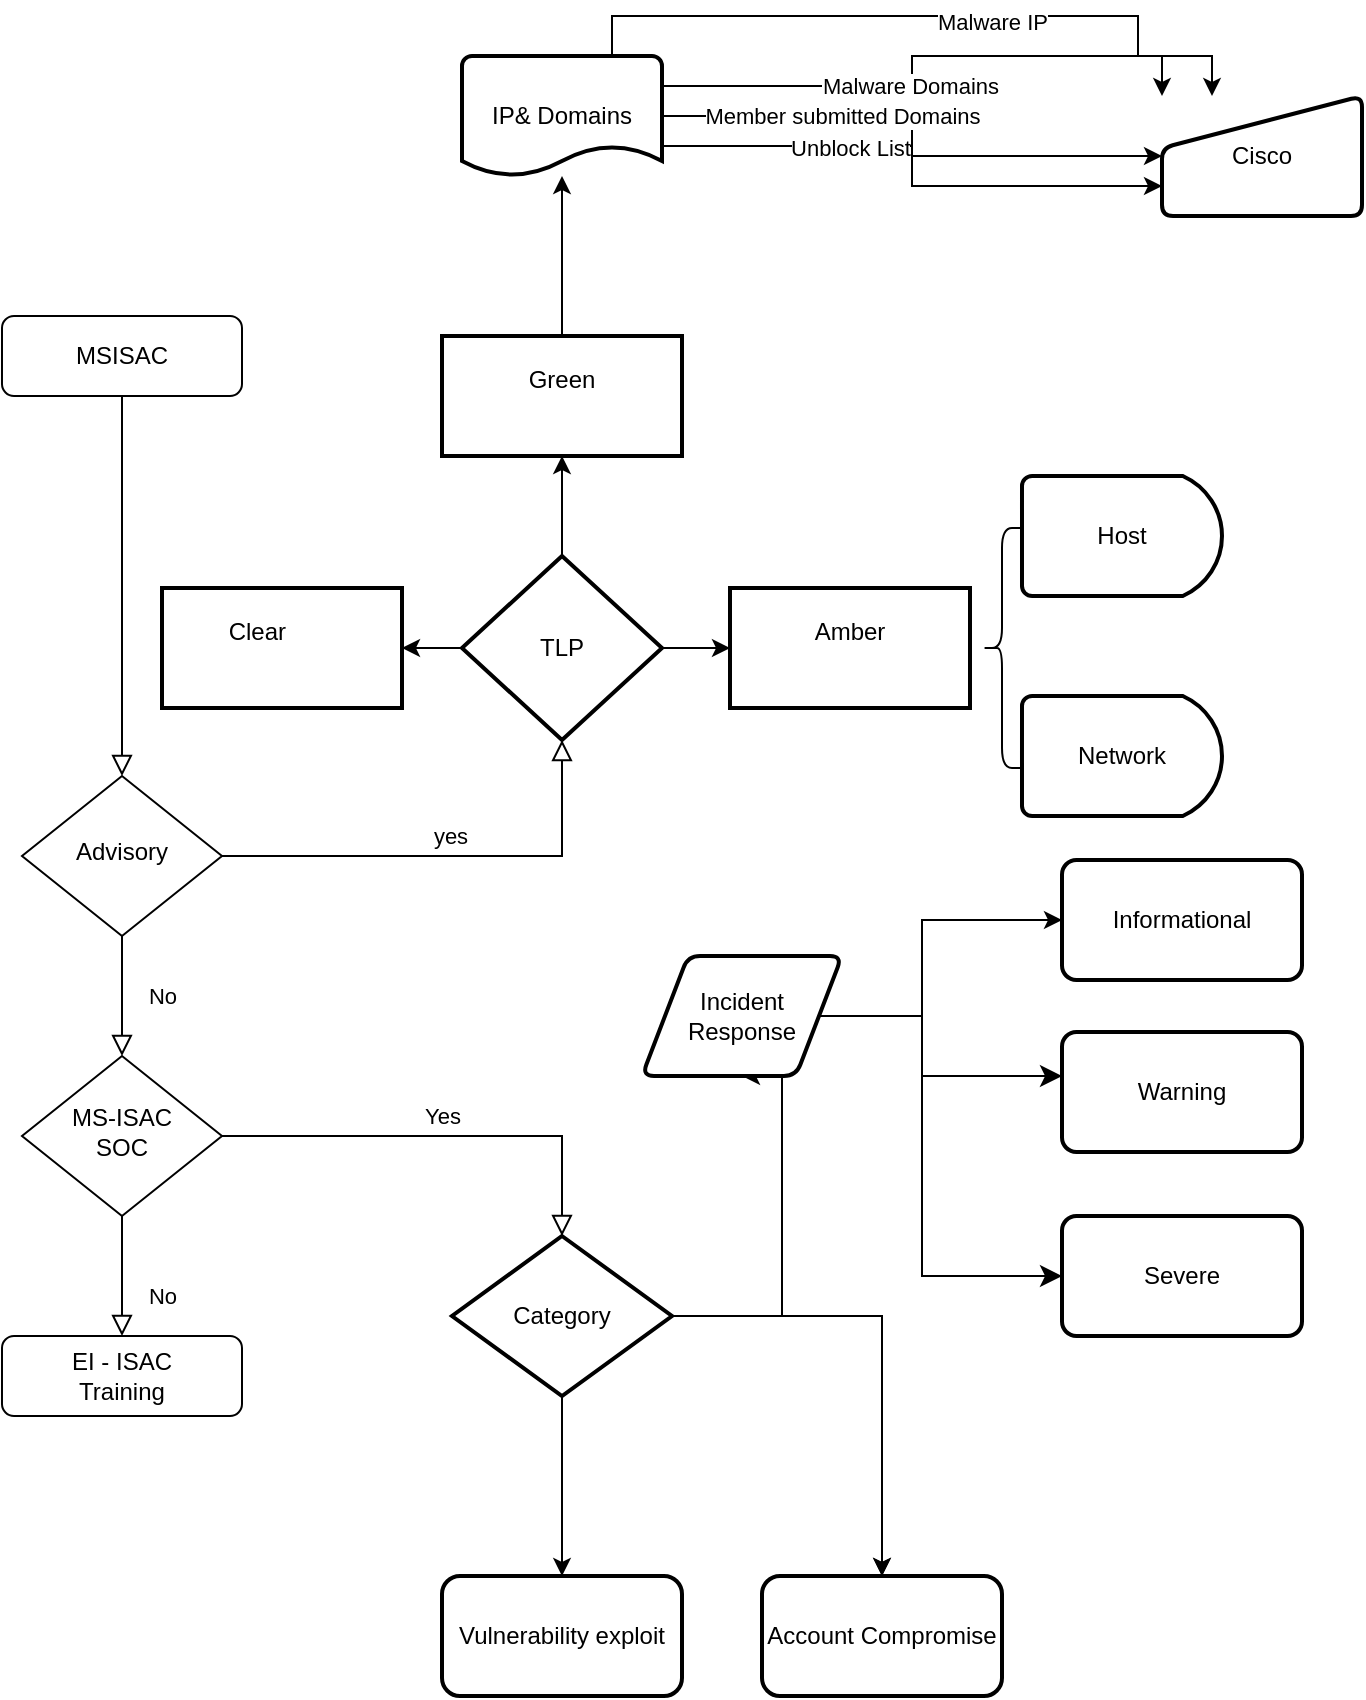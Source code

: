<mxfile version="21.6.5" type="github">
  <diagram id="C5RBs43oDa-KdzZeNtuy" name="Page-1">
    <mxGraphModel dx="1434" dy="1943" grid="1" gridSize="10" guides="1" tooltips="1" connect="1" arrows="1" fold="1" page="1" pageScale="1" pageWidth="827" pageHeight="1169" math="0" shadow="0">
      <root>
        <mxCell id="WIyWlLk6GJQsqaUBKTNV-0" />
        <mxCell id="WIyWlLk6GJQsqaUBKTNV-1" parent="WIyWlLk6GJQsqaUBKTNV-0" />
        <mxCell id="WIyWlLk6GJQsqaUBKTNV-2" value="" style="rounded=0;html=1;jettySize=auto;orthogonalLoop=1;fontSize=11;endArrow=block;endFill=0;endSize=8;strokeWidth=1;shadow=0;labelBackgroundColor=none;edgeStyle=orthogonalEdgeStyle;" parent="WIyWlLk6GJQsqaUBKTNV-1" source="WIyWlLk6GJQsqaUBKTNV-3" target="WIyWlLk6GJQsqaUBKTNV-6" edge="1">
          <mxGeometry relative="1" as="geometry" />
        </mxCell>
        <mxCell id="WIyWlLk6GJQsqaUBKTNV-3" value="MSISAC " style="rounded=1;whiteSpace=wrap;html=1;fontSize=12;glass=0;strokeWidth=1;shadow=0;" parent="WIyWlLk6GJQsqaUBKTNV-1" vertex="1">
          <mxGeometry x="50" y="-80" width="120" height="40" as="geometry" />
        </mxCell>
        <mxCell id="WIyWlLk6GJQsqaUBKTNV-4" value="No" style="rounded=0;html=1;jettySize=auto;orthogonalLoop=1;fontSize=11;endArrow=block;endFill=0;endSize=8;strokeWidth=1;shadow=0;labelBackgroundColor=none;edgeStyle=orthogonalEdgeStyle;" parent="WIyWlLk6GJQsqaUBKTNV-1" source="WIyWlLk6GJQsqaUBKTNV-6" target="WIyWlLk6GJQsqaUBKTNV-10" edge="1">
          <mxGeometry y="20" relative="1" as="geometry">
            <mxPoint as="offset" />
          </mxGeometry>
        </mxCell>
        <mxCell id="WIyWlLk6GJQsqaUBKTNV-5" value="yes" style="edgeStyle=orthogonalEdgeStyle;rounded=0;html=1;jettySize=auto;orthogonalLoop=1;fontSize=11;endArrow=block;endFill=0;endSize=8;strokeWidth=1;shadow=0;labelBackgroundColor=none;" parent="WIyWlLk6GJQsqaUBKTNV-1" source="WIyWlLk6GJQsqaUBKTNV-6" target="WIyWlLk6GJQsqaUBKTNV-7" edge="1">
          <mxGeometry y="10" relative="1" as="geometry">
            <mxPoint as="offset" />
          </mxGeometry>
        </mxCell>
        <mxCell id="WIyWlLk6GJQsqaUBKTNV-6" value="Advisory " style="rhombus;whiteSpace=wrap;html=1;shadow=0;fontFamily=Helvetica;fontSize=12;align=center;strokeWidth=1;spacing=6;spacingTop=-4;" parent="WIyWlLk6GJQsqaUBKTNV-1" vertex="1">
          <mxGeometry x="60" y="150" width="100" height="80" as="geometry" />
        </mxCell>
        <mxCell id="SXRWceZyZXSWCd43gUxl-40" value="" style="edgeStyle=orthogonalEdgeStyle;rounded=0;orthogonalLoop=1;jettySize=auto;html=1;" parent="WIyWlLk6GJQsqaUBKTNV-1" source="WIyWlLk6GJQsqaUBKTNV-7" target="SXRWceZyZXSWCd43gUxl-9" edge="1">
          <mxGeometry relative="1" as="geometry" />
        </mxCell>
        <mxCell id="SXRWceZyZXSWCd43gUxl-41" value="" style="edgeStyle=orthogonalEdgeStyle;rounded=0;orthogonalLoop=1;jettySize=auto;html=1;" parent="WIyWlLk6GJQsqaUBKTNV-1" source="WIyWlLk6GJQsqaUBKTNV-7" target="SXRWceZyZXSWCd43gUxl-11" edge="1">
          <mxGeometry relative="1" as="geometry" />
        </mxCell>
        <mxCell id="SXRWceZyZXSWCd43gUxl-42" value="" style="edgeStyle=orthogonalEdgeStyle;rounded=0;orthogonalLoop=1;jettySize=auto;html=1;" parent="WIyWlLk6GJQsqaUBKTNV-1" source="WIyWlLk6GJQsqaUBKTNV-7" target="SXRWceZyZXSWCd43gUxl-13" edge="1">
          <mxGeometry relative="1" as="geometry" />
        </mxCell>
        <mxCell id="WIyWlLk6GJQsqaUBKTNV-7" value="TLP " style="rounded=1;whiteSpace=wrap;html=1;fontSize=12;glass=0;strokeWidth=2;shadow=0;shape=mxgraph.flowchart.decision;" parent="WIyWlLk6GJQsqaUBKTNV-1" vertex="1">
          <mxGeometry x="280" y="40" width="100" height="92" as="geometry" />
        </mxCell>
        <mxCell id="WIyWlLk6GJQsqaUBKTNV-8" value="No" style="rounded=0;html=1;jettySize=auto;orthogonalLoop=1;fontSize=11;endArrow=block;endFill=0;endSize=8;strokeWidth=1;shadow=0;labelBackgroundColor=none;edgeStyle=orthogonalEdgeStyle;" parent="WIyWlLk6GJQsqaUBKTNV-1" source="WIyWlLk6GJQsqaUBKTNV-10" target="WIyWlLk6GJQsqaUBKTNV-11" edge="1">
          <mxGeometry x="0.333" y="20" relative="1" as="geometry">
            <mxPoint as="offset" />
          </mxGeometry>
        </mxCell>
        <mxCell id="WIyWlLk6GJQsqaUBKTNV-9" value="Yes" style="edgeStyle=orthogonalEdgeStyle;rounded=0;html=1;jettySize=auto;orthogonalLoop=1;fontSize=11;endArrow=block;endFill=0;endSize=8;strokeWidth=1;shadow=0;labelBackgroundColor=none;" parent="WIyWlLk6GJQsqaUBKTNV-1" source="WIyWlLk6GJQsqaUBKTNV-10" target="WIyWlLk6GJQsqaUBKTNV-12" edge="1">
          <mxGeometry y="10" relative="1" as="geometry">
            <mxPoint as="offset" />
          </mxGeometry>
        </mxCell>
        <mxCell id="WIyWlLk6GJQsqaUBKTNV-10" value="&lt;div&gt;MS-ISAC &lt;br&gt;&lt;/div&gt;&lt;div&gt;SOC &lt;br&gt;&lt;/div&gt;" style="rhombus;whiteSpace=wrap;html=1;shadow=0;fontFamily=Helvetica;fontSize=12;align=center;strokeWidth=1;spacing=6;spacingTop=-4;" parent="WIyWlLk6GJQsqaUBKTNV-1" vertex="1">
          <mxGeometry x="60" y="290" width="100" height="80" as="geometry" />
        </mxCell>
        <mxCell id="WIyWlLk6GJQsqaUBKTNV-11" value="&lt;div&gt;EI - ISAC &lt;br&gt;&lt;/div&gt;&lt;div&gt;Training &lt;br&gt;&lt;/div&gt;" style="rounded=1;whiteSpace=wrap;html=1;fontSize=12;glass=0;strokeWidth=1;shadow=0;" parent="WIyWlLk6GJQsqaUBKTNV-1" vertex="1">
          <mxGeometry x="50" y="430" width="120" height="40" as="geometry" />
        </mxCell>
        <mxCell id="SXRWceZyZXSWCd43gUxl-17" value="" style="edgeStyle=orthogonalEdgeStyle;rounded=0;orthogonalLoop=1;jettySize=auto;html=1;" parent="WIyWlLk6GJQsqaUBKTNV-1" source="WIyWlLk6GJQsqaUBKTNV-12" target="SXRWceZyZXSWCd43gUxl-16" edge="1">
          <mxGeometry relative="1" as="geometry" />
        </mxCell>
        <mxCell id="SXRWceZyZXSWCd43gUxl-19" value="" style="edgeStyle=orthogonalEdgeStyle;rounded=0;orthogonalLoop=1;jettySize=auto;html=1;" parent="WIyWlLk6GJQsqaUBKTNV-1" source="WIyWlLk6GJQsqaUBKTNV-12" target="SXRWceZyZXSWCd43gUxl-18" edge="1">
          <mxGeometry relative="1" as="geometry" />
        </mxCell>
        <mxCell id="SXRWceZyZXSWCd43gUxl-21" value="" style="edgeStyle=orthogonalEdgeStyle;rounded=0;orthogonalLoop=1;jettySize=auto;html=1;" parent="WIyWlLk6GJQsqaUBKTNV-1" source="WIyWlLk6GJQsqaUBKTNV-12" target="SXRWceZyZXSWCd43gUxl-16" edge="1">
          <mxGeometry relative="1" as="geometry" />
        </mxCell>
        <mxCell id="SXRWceZyZXSWCd43gUxl-22" style="edgeStyle=orthogonalEdgeStyle;rounded=0;orthogonalLoop=1;jettySize=auto;html=1;exitX=1;exitY=0.5;exitDx=0;exitDy=0;exitPerimeter=0;entryX=0.5;entryY=1;entryDx=0;entryDy=0;" parent="WIyWlLk6GJQsqaUBKTNV-1" source="WIyWlLk6GJQsqaUBKTNV-12" target="SXRWceZyZXSWCd43gUxl-23" edge="1">
          <mxGeometry relative="1" as="geometry">
            <mxPoint x="420" y="330" as="targetPoint" />
            <Array as="points">
              <mxPoint x="440" y="420" />
              <mxPoint x="440" y="300" />
            </Array>
          </mxGeometry>
        </mxCell>
        <mxCell id="WIyWlLk6GJQsqaUBKTNV-12" value="Category" style="rounded=1;whiteSpace=wrap;html=1;fontSize=12;glass=0;strokeWidth=2;shadow=0;shape=mxgraph.flowchart.decision;" parent="WIyWlLk6GJQsqaUBKTNV-1" vertex="1">
          <mxGeometry x="275" y="380" width="110" height="80" as="geometry" />
        </mxCell>
        <mxCell id="SXRWceZyZXSWCd43gUxl-9" value="Clear &lt;span style=&quot;white-space: pre;&quot;&gt;&#x9;&lt;/span&gt;" style="whiteSpace=wrap;html=1;verticalAlign=top;strokeWidth=2;labelBackgroundColor=default;spacingTop=8;" parent="WIyWlLk6GJQsqaUBKTNV-1" vertex="1">
          <mxGeometry x="130" y="56" width="120" height="60" as="geometry" />
        </mxCell>
        <mxCell id="XPrcIIM_zlbopIxsgHZ1-1" value="" style="edgeStyle=orthogonalEdgeStyle;rounded=0;orthogonalLoop=1;jettySize=auto;html=1;" edge="1" parent="WIyWlLk6GJQsqaUBKTNV-1" source="SXRWceZyZXSWCd43gUxl-11" target="XPrcIIM_zlbopIxsgHZ1-0">
          <mxGeometry relative="1" as="geometry" />
        </mxCell>
        <mxCell id="SXRWceZyZXSWCd43gUxl-11" value="Green" style="whiteSpace=wrap;html=1;verticalAlign=top;strokeWidth=2;labelBackgroundColor=default;spacingTop=8;" parent="WIyWlLk6GJQsqaUBKTNV-1" vertex="1">
          <mxGeometry x="270" y="-70" width="120" height="60" as="geometry" />
        </mxCell>
        <mxCell id="SXRWceZyZXSWCd43gUxl-13" value="Amber " style="whiteSpace=wrap;html=1;verticalAlign=top;strokeWidth=2;labelBackgroundColor=default;spacingTop=8;" parent="WIyWlLk6GJQsqaUBKTNV-1" vertex="1">
          <mxGeometry x="414" y="56" width="120" height="60" as="geometry" />
        </mxCell>
        <mxCell id="SXRWceZyZXSWCd43gUxl-16" value="Account Compromise " style="whiteSpace=wrap;html=1;rounded=1;glass=0;strokeWidth=2;shadow=0;" parent="WIyWlLk6GJQsqaUBKTNV-1" vertex="1">
          <mxGeometry x="430" y="550" width="120" height="60" as="geometry" />
        </mxCell>
        <mxCell id="SXRWceZyZXSWCd43gUxl-18" value="Vulnerability exploit " style="whiteSpace=wrap;html=1;rounded=1;glass=0;strokeWidth=2;shadow=0;" parent="WIyWlLk6GJQsqaUBKTNV-1" vertex="1">
          <mxGeometry x="270" y="550" width="120" height="60" as="geometry" />
        </mxCell>
        <mxCell id="SXRWceZyZXSWCd43gUxl-32" value="" style="edgeStyle=orthogonalEdgeStyle;rounded=0;orthogonalLoop=1;jettySize=auto;html=1;" parent="WIyWlLk6GJQsqaUBKTNV-1" source="SXRWceZyZXSWCd43gUxl-23" target="SXRWceZyZXSWCd43gUxl-31" edge="1">
          <mxGeometry relative="1" as="geometry">
            <Array as="points">
              <mxPoint x="510" y="270" />
              <mxPoint x="510" y="222" />
            </Array>
          </mxGeometry>
        </mxCell>
        <mxCell id="SXRWceZyZXSWCd43gUxl-23" value="Incident Response " style="shape=parallelogram;html=1;strokeWidth=2;perimeter=parallelogramPerimeter;whiteSpace=wrap;rounded=1;arcSize=12;size=0.23;" parent="WIyWlLk6GJQsqaUBKTNV-1" vertex="1">
          <mxGeometry x="370" y="240" width="100" height="60" as="geometry" />
        </mxCell>
        <mxCell id="SXRWceZyZXSWCd43gUxl-31" value="Informational " style="whiteSpace=wrap;html=1;strokeWidth=2;rounded=1;arcSize=12;" parent="WIyWlLk6GJQsqaUBKTNV-1" vertex="1">
          <mxGeometry x="580" y="192" width="120" height="60" as="geometry" />
        </mxCell>
        <mxCell id="SXRWceZyZXSWCd43gUxl-35" value="" style="edgeStyle=elbowEdgeStyle;elbow=horizontal;endArrow=classic;html=1;curved=0;rounded=0;endSize=8;startSize=8;" parent="WIyWlLk6GJQsqaUBKTNV-1" edge="1">
          <mxGeometry width="50" height="50" relative="1" as="geometry">
            <mxPoint x="510" y="270" as="sourcePoint" />
            <mxPoint x="580" y="300" as="targetPoint" />
            <Array as="points">
              <mxPoint x="510" y="290" />
            </Array>
          </mxGeometry>
        </mxCell>
        <mxCell id="SXRWceZyZXSWCd43gUxl-36" value="Warning " style="whiteSpace=wrap;html=1;strokeWidth=2;rounded=1;arcSize=12;" parent="WIyWlLk6GJQsqaUBKTNV-1" vertex="1">
          <mxGeometry x="580" y="278" width="120" height="60" as="geometry" />
        </mxCell>
        <mxCell id="SXRWceZyZXSWCd43gUxl-37" value="Severe" style="whiteSpace=wrap;html=1;strokeWidth=2;rounded=1;arcSize=12;" parent="WIyWlLk6GJQsqaUBKTNV-1" vertex="1">
          <mxGeometry x="580" y="370" width="120" height="60" as="geometry" />
        </mxCell>
        <mxCell id="SXRWceZyZXSWCd43gUxl-38" value="" style="edgeStyle=elbowEdgeStyle;elbow=horizontal;endArrow=classic;html=1;curved=0;rounded=0;endSize=8;startSize=8;entryX=0;entryY=0.5;entryDx=0;entryDy=0;" parent="WIyWlLk6GJQsqaUBKTNV-1" target="SXRWceZyZXSWCd43gUxl-37" edge="1">
          <mxGeometry width="50" height="50" relative="1" as="geometry">
            <mxPoint x="510" y="270" as="sourcePoint" />
            <mxPoint x="560" y="380" as="targetPoint" />
            <Array as="points">
              <mxPoint x="510" y="330" />
            </Array>
          </mxGeometry>
        </mxCell>
        <mxCell id="XPrcIIM_zlbopIxsgHZ1-2" style="edgeStyle=orthogonalEdgeStyle;rounded=0;orthogonalLoop=1;jettySize=auto;html=1;exitX=0.75;exitY=0;exitDx=0;exitDy=0;exitPerimeter=0;entryX=0.25;entryY=0;entryDx=0;entryDy=0;" edge="1" parent="WIyWlLk6GJQsqaUBKTNV-1" source="XPrcIIM_zlbopIxsgHZ1-0" target="XPrcIIM_zlbopIxsgHZ1-14">
          <mxGeometry relative="1" as="geometry">
            <mxPoint x="618" y="-208.02" as="targetPoint" />
            <Array as="points">
              <mxPoint x="355" y="-230" />
              <mxPoint x="618" y="-230" />
              <mxPoint x="618" y="-210" />
            </Array>
          </mxGeometry>
        </mxCell>
        <mxCell id="XPrcIIM_zlbopIxsgHZ1-3" value="Malware IP " style="edgeLabel;html=1;align=center;verticalAlign=middle;resizable=0;points=[];" vertex="1" connectable="0" parent="XPrcIIM_zlbopIxsgHZ1-2">
          <mxGeometry x="0.165" y="-3" relative="1" as="geometry">
            <mxPoint as="offset" />
          </mxGeometry>
        </mxCell>
        <mxCell id="XPrcIIM_zlbopIxsgHZ1-4" style="edgeStyle=orthogonalEdgeStyle;rounded=0;orthogonalLoop=1;jettySize=auto;html=1;exitX=1;exitY=0.25;exitDx=0;exitDy=0;exitPerimeter=0;entryX=0;entryY=0;entryDx=0;entryDy=0;" edge="1" parent="WIyWlLk6GJQsqaUBKTNV-1" source="XPrcIIM_zlbopIxsgHZ1-0" target="XPrcIIM_zlbopIxsgHZ1-14">
          <mxGeometry relative="1" as="geometry">
            <mxPoint x="600.63" y="-191.811" as="targetPoint" />
          </mxGeometry>
        </mxCell>
        <mxCell id="XPrcIIM_zlbopIxsgHZ1-7" value="Malware Domains" style="edgeLabel;html=1;align=center;verticalAlign=middle;resizable=0;points=[];" vertex="1" connectable="0" parent="XPrcIIM_zlbopIxsgHZ1-4">
          <mxGeometry x="-0.131" relative="1" as="geometry">
            <mxPoint as="offset" />
          </mxGeometry>
        </mxCell>
        <mxCell id="XPrcIIM_zlbopIxsgHZ1-5" style="edgeStyle=orthogonalEdgeStyle;rounded=0;orthogonalLoop=1;jettySize=auto;html=1;exitX=1;exitY=0.5;exitDx=0;exitDy=0;exitPerimeter=0;entryX=0;entryY=0.5;entryDx=0;entryDy=0;" edge="1" parent="WIyWlLk6GJQsqaUBKTNV-1" source="XPrcIIM_zlbopIxsgHZ1-0" target="XPrcIIM_zlbopIxsgHZ1-14">
          <mxGeometry relative="1" as="geometry">
            <mxPoint x="590" y="-180" as="targetPoint" />
          </mxGeometry>
        </mxCell>
        <mxCell id="XPrcIIM_zlbopIxsgHZ1-8" value="Member submitted Domains" style="edgeLabel;html=1;align=center;verticalAlign=middle;resizable=0;points=[];" vertex="1" connectable="0" parent="XPrcIIM_zlbopIxsgHZ1-5">
          <mxGeometry x="-0.329" y="-2" relative="1" as="geometry">
            <mxPoint x="-1" y="-2" as="offset" />
          </mxGeometry>
        </mxCell>
        <mxCell id="XPrcIIM_zlbopIxsgHZ1-10" style="edgeStyle=orthogonalEdgeStyle;rounded=0;orthogonalLoop=1;jettySize=auto;html=1;exitX=1;exitY=0.75;exitDx=0;exitDy=0;exitPerimeter=0;entryX=0;entryY=0.75;entryDx=0;entryDy=0;" edge="1" parent="WIyWlLk6GJQsqaUBKTNV-1" source="XPrcIIM_zlbopIxsgHZ1-0" target="XPrcIIM_zlbopIxsgHZ1-14">
          <mxGeometry relative="1" as="geometry">
            <mxPoint x="600.63" y="-168.189" as="targetPoint" />
          </mxGeometry>
        </mxCell>
        <mxCell id="XPrcIIM_zlbopIxsgHZ1-11" value="Unblock List " style="edgeLabel;html=1;align=center;verticalAlign=middle;resizable=0;points=[];" vertex="1" connectable="0" parent="XPrcIIM_zlbopIxsgHZ1-10">
          <mxGeometry x="-0.302" y="-1" relative="1" as="geometry">
            <mxPoint as="offset" />
          </mxGeometry>
        </mxCell>
        <mxCell id="XPrcIIM_zlbopIxsgHZ1-0" value="IP&amp;amp; Domains " style="strokeWidth=2;html=1;shape=mxgraph.flowchart.document2;whiteSpace=wrap;size=0.25;" vertex="1" parent="WIyWlLk6GJQsqaUBKTNV-1">
          <mxGeometry x="280" y="-210" width="100" height="60" as="geometry" />
        </mxCell>
        <mxCell id="XPrcIIM_zlbopIxsgHZ1-14" value="Cisco" style="shape=manualInput;html=1;strokeWidth=2;whiteSpace=wrap;rounded=1;arcSize=11;size=26;" vertex="1" parent="WIyWlLk6GJQsqaUBKTNV-1">
          <mxGeometry x="630" y="-190" width="100" height="60" as="geometry" />
        </mxCell>
        <mxCell id="XPrcIIM_zlbopIxsgHZ1-15" value="" style="shape=curlyBracket;whiteSpace=wrap;html=1;rounded=1;labelPosition=left;verticalLabelPosition=middle;align=right;verticalAlign=middle;" vertex="1" parent="WIyWlLk6GJQsqaUBKTNV-1">
          <mxGeometry x="540" y="26" width="20" height="120" as="geometry" />
        </mxCell>
        <mxCell id="XPrcIIM_zlbopIxsgHZ1-18" value="Host " style="strokeWidth=2;html=1;shape=mxgraph.flowchart.delay;whiteSpace=wrap;" vertex="1" parent="WIyWlLk6GJQsqaUBKTNV-1">
          <mxGeometry x="560" width="100" height="60" as="geometry" />
        </mxCell>
        <mxCell id="XPrcIIM_zlbopIxsgHZ1-24" value="Network" style="strokeWidth=2;html=1;shape=mxgraph.flowchart.delay;whiteSpace=wrap;" vertex="1" parent="WIyWlLk6GJQsqaUBKTNV-1">
          <mxGeometry x="560" y="110" width="100" height="60" as="geometry" />
        </mxCell>
      </root>
    </mxGraphModel>
  </diagram>
</mxfile>

